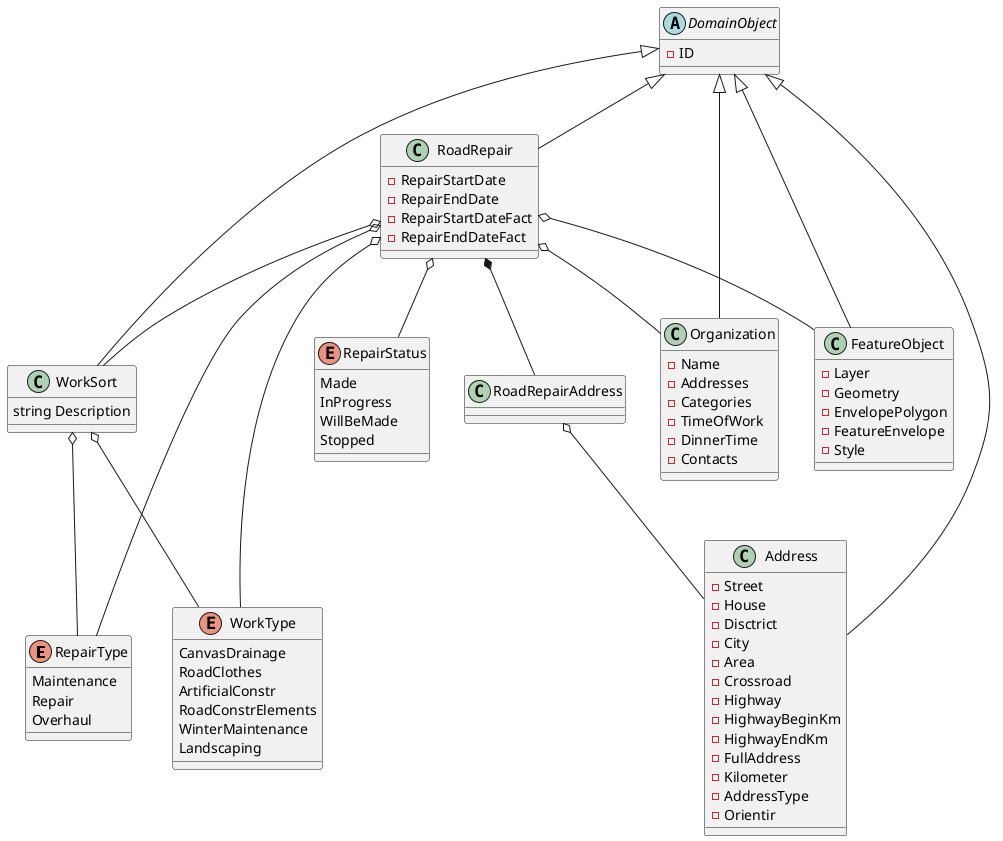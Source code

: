 @startuml
'
'abstract class AbstractList
'abstract AbstractCollection
'interface List
'interface Collection
'
'List <|-- AbstractList
'Collection <|-- AbstractCollection
'
'Collection <|- List
'AbstractCollection <|- AbstractList
'AbstractList <|-- ArrayList
'
'class ArrayList {
'Object[] elementData
'size()
'}



enum RepairType {
    Maintenance
    Repair
    Overhaul
}

enum WorkType {
CanvasDrainage
RoadСlothes
ArtificialConstr
RoadConstrElements
WinterMaintenance
Landscaping
}

enum RepairStatus {
Made
InProgress
WillBeMade
Stopped
}

class WorkSort {
  string Description
}

WorkSort o-- WorkType
WorkSort o-- RepairType

abstract class DomainObject {
    -ID
}

DomainObject <|-- RoadRepair
DomainObject <|-- WorkSort
DomainObject <|-- Organization
DomainObject <|-- FeatureObject
DomainObject <|-- Address

class RoadRepair {
    -RepairStartDate
    -RepairEndDate
    -RepairStartDateFact
    -RepairEndDateFact
}

RoadRepair o-- RepairStatus
RoadRepair o-- WorkType
RoadRepair o-- RepairType
RoadRepair o-- WorkSort
RoadRepair o-- Organization
RoadRepair o-- FeatureObject


class Organization {
    -Name
    -Addresses
    -Categories
    -TimeOfWork
    -DinnerTime
    -Contacts
}

class FeatureObject {
    -Layer
    -Geometry
    -EnvelopePolygon
    -FeatureEnvelope
    -Style
}

class Address {
    -Street
    -House
    -Disctrict
    -City
    -Area
    -Crossroad
    -Highway
    -HighwayBeginKm
    -HighwayEndKm
    -FullAddress
    -Kilometer
    -AddressType
    -Orientir
}

class RoadRepairAddress{

}

RoadRepair *-- RoadRepairAddress
RoadRepairAddress o-- Address

@enduml